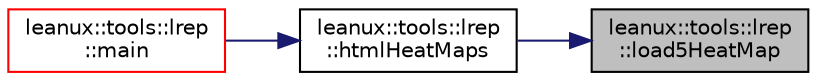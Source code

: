 digraph "leanux::tools::lrep::load5HeatMap"
{
 // LATEX_PDF_SIZE
  bgcolor="transparent";
  edge [fontname="Helvetica",fontsize="10",labelfontname="Helvetica",labelfontsize="10"];
  node [fontname="Helvetica",fontsize="10",shape=record];
  rankdir="RL";
  Node1 [label="leanux::tools::lrep\l::load5HeatMap",height=0.2,width=0.4,color="black", fillcolor="grey75", style="filled", fontcolor="black",tooltip=" "];
  Node1 -> Node2 [dir="back",color="midnightblue",fontsize="10",style="solid",fontname="Helvetica"];
  Node2 [label="leanux::tools::lrep\l::htmlHeatMaps",height=0.2,width=0.4,color="black",URL="$namespaceleanux_1_1tools_1_1lrep.html#a7a328698816eedc4a2a99dc61d79cfd5",tooltip=" "];
  Node2 -> Node3 [dir="back",color="midnightblue",fontsize="10",style="solid",fontname="Helvetica"];
  Node3 [label="leanux::tools::lrep\l::main",height=0.2,width=0.4,color="red",URL="$namespaceleanux_1_1tools_1_1lrep.html#aa0e1422d8d75831ea3801ffa728bf436",tooltip=" "];
}
